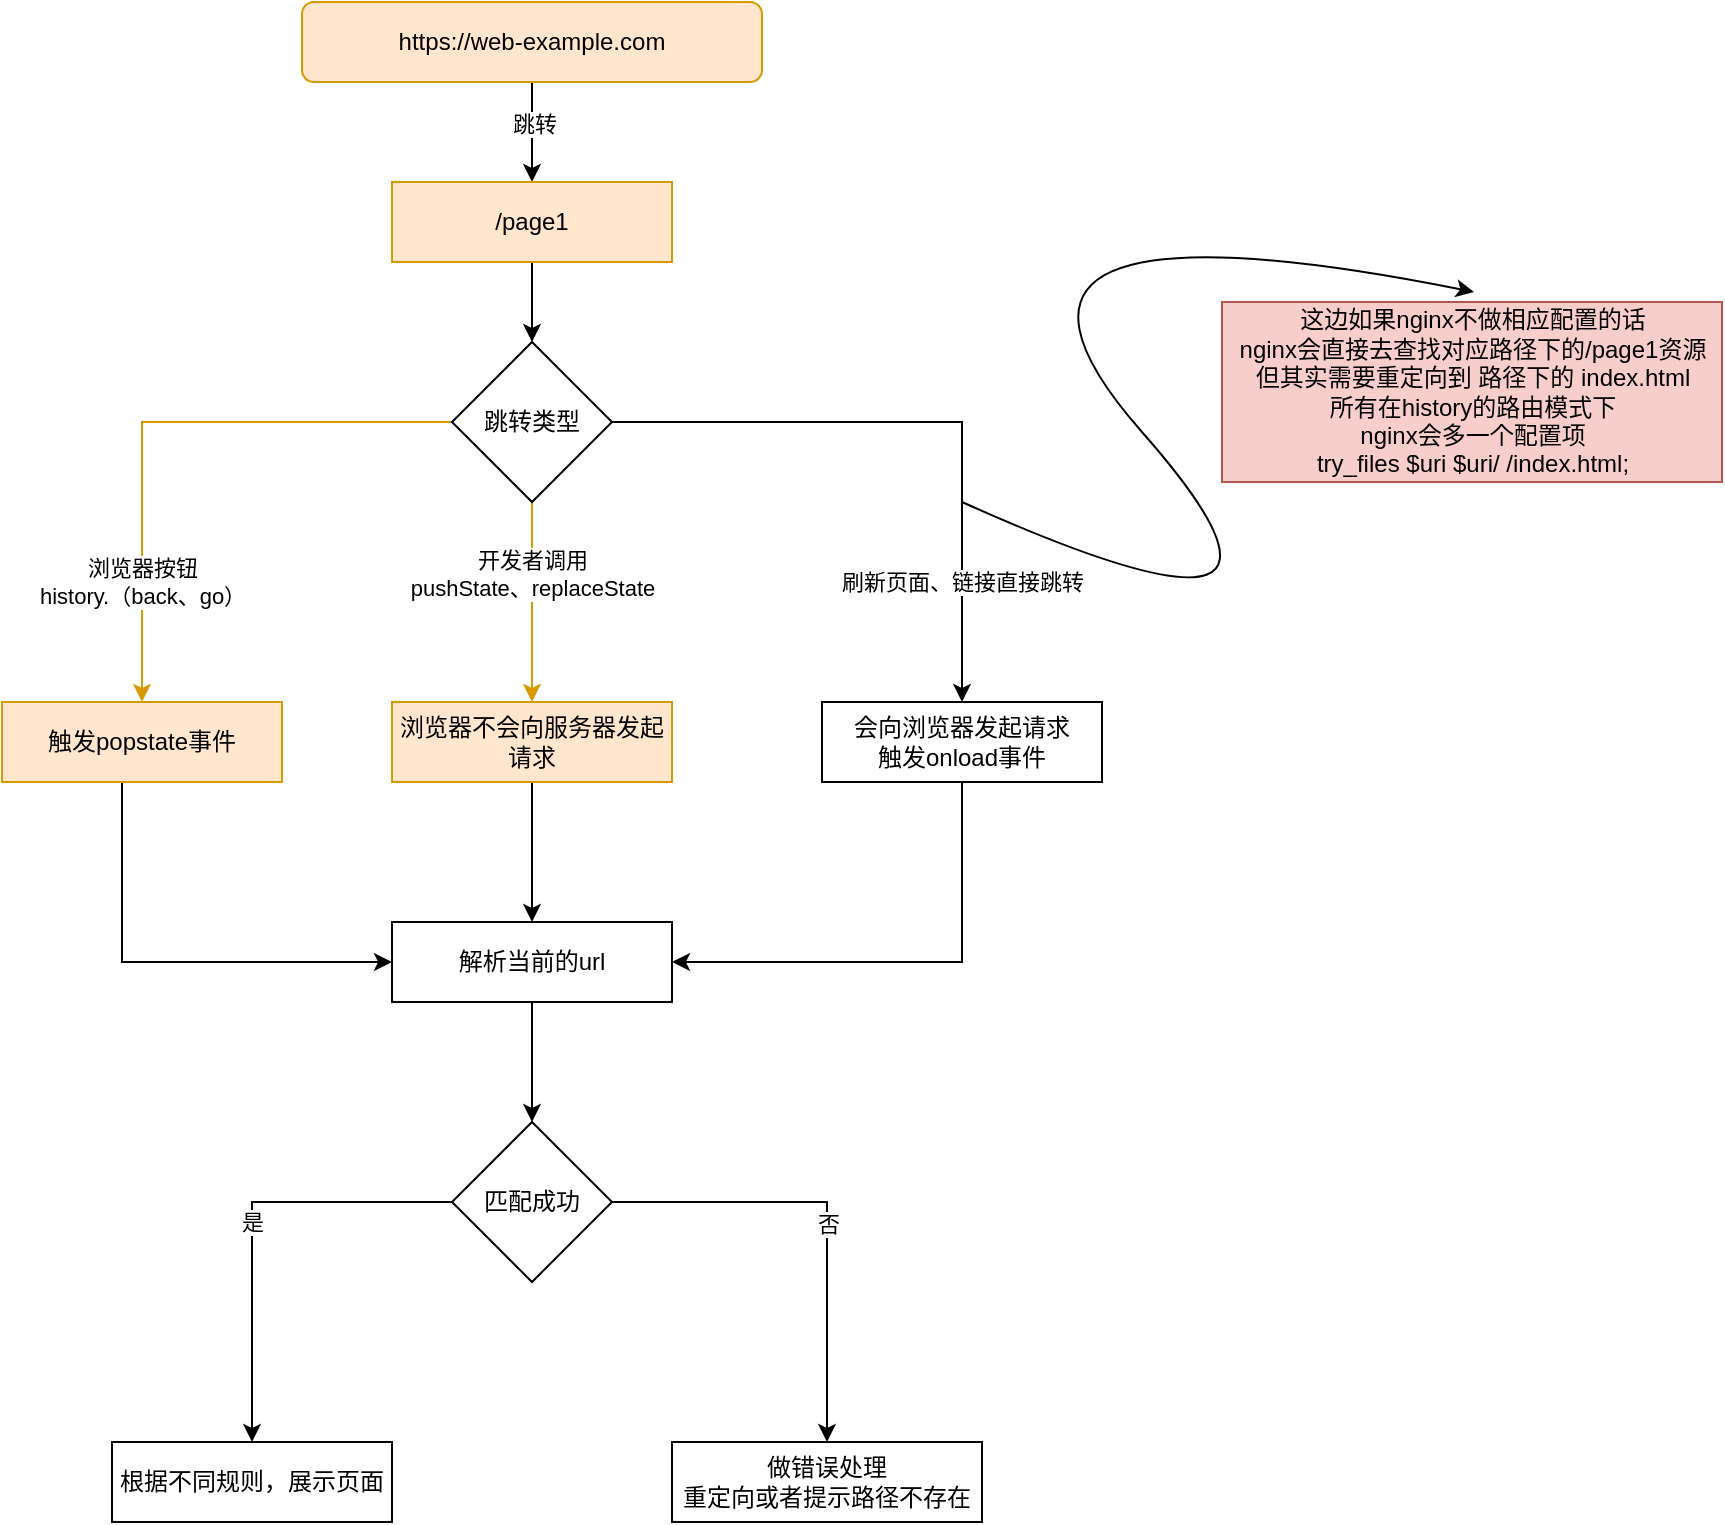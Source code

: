 <mxfile version="15.6.5" type="github">
  <diagram id="sG5X7FjF3BGRzyB1uHQa" name="第 1 页">
    <mxGraphModel dx="1542" dy="1129" grid="1" gridSize="10" guides="1" tooltips="1" connect="1" arrows="1" fold="1" page="1" pageScale="1" pageWidth="4681" pageHeight="3300" math="0" shadow="0">
      <root>
        <mxCell id="0" />
        <mxCell id="1" parent="0" />
        <mxCell id="onWissAV-Oo47wetuUlc-1" value="" style="edgeStyle=orthogonalEdgeStyle;rounded=0;orthogonalLoop=1;jettySize=auto;html=1;fontColor=default;strokeColor=default;labelBackgroundColor=default;" edge="1" parent="1" source="onWissAV-Oo47wetuUlc-3" target="onWissAV-Oo47wetuUlc-5">
          <mxGeometry relative="1" as="geometry" />
        </mxCell>
        <mxCell id="onWissAV-Oo47wetuUlc-2" value="跳转" style="edgeLabel;html=1;align=center;verticalAlign=middle;resizable=0;points=[];fontColor=default;" vertex="1" connectable="0" parent="onWissAV-Oo47wetuUlc-1">
          <mxGeometry x="-0.175" y="1" relative="1" as="geometry">
            <mxPoint as="offset" />
          </mxGeometry>
        </mxCell>
        <mxCell id="onWissAV-Oo47wetuUlc-3" value="https://web-example.com" style="rounded=1;whiteSpace=wrap;html=1;fillColor=#ffe6cc;strokeColor=#d79b00;fontColor=default;" vertex="1" parent="1">
          <mxGeometry x="570" y="170" width="230" height="40" as="geometry" />
        </mxCell>
        <mxCell id="onWissAV-Oo47wetuUlc-4" value="" style="edgeStyle=orthogonalEdgeStyle;rounded=0;orthogonalLoop=1;jettySize=auto;html=1;labelBackgroundColor=default;fontColor=default;strokeColor=default;" edge="1" parent="1" source="onWissAV-Oo47wetuUlc-5">
          <mxGeometry relative="1" as="geometry">
            <mxPoint x="685" y="340" as="targetPoint" />
          </mxGeometry>
        </mxCell>
        <mxCell id="onWissAV-Oo47wetuUlc-5" value="/page1" style="rounded=0;whiteSpace=wrap;html=1;strokeColor=#d79b00;fillColor=#ffe6cc;fontColor=default;" vertex="1" parent="1">
          <mxGeometry x="615" y="260" width="140" height="40" as="geometry" />
        </mxCell>
        <mxCell id="onWissAV-Oo47wetuUlc-30" value="" style="edgeStyle=orthogonalEdgeStyle;rounded=0;orthogonalLoop=1;jettySize=auto;html=1;fontColor=default;strokeColor=#d79b00;labelBackgroundColor=default;fillColor=#ffe6cc;" edge="1" parent="1" source="onWissAV-Oo47wetuUlc-28" target="onWissAV-Oo47wetuUlc-29">
          <mxGeometry relative="1" as="geometry" />
        </mxCell>
        <mxCell id="onWissAV-Oo47wetuUlc-31" value="开发者调用&lt;br&gt;pushState、replaceState" style="edgeLabel;html=1;align=center;verticalAlign=middle;resizable=0;points=[];fontColor=default;" vertex="1" connectable="0" parent="onWissAV-Oo47wetuUlc-30">
          <mxGeometry x="-0.28" relative="1" as="geometry">
            <mxPoint as="offset" />
          </mxGeometry>
        </mxCell>
        <mxCell id="onWissAV-Oo47wetuUlc-33" style="edgeStyle=orthogonalEdgeStyle;rounded=0;orthogonalLoop=1;jettySize=auto;html=1;entryX=0.5;entryY=0;entryDx=0;entryDy=0;labelBackgroundColor=default;fontColor=default;strokeColor=#d79b00;fillColor=#ffe6cc;" edge="1" parent="1" source="onWissAV-Oo47wetuUlc-28" target="onWissAV-Oo47wetuUlc-32">
          <mxGeometry relative="1" as="geometry" />
        </mxCell>
        <mxCell id="onWissAV-Oo47wetuUlc-35" value="浏览器按钮&lt;br&gt;history.（back、go）" style="edgeLabel;html=1;align=center;verticalAlign=middle;resizable=0;points=[];fontColor=default;labelBackgroundColor=default;" vertex="1" connectable="0" parent="onWissAV-Oo47wetuUlc-33">
          <mxGeometry x="0.498" y="1" relative="1" as="geometry">
            <mxPoint x="-1" y="14" as="offset" />
          </mxGeometry>
        </mxCell>
        <mxCell id="onWissAV-Oo47wetuUlc-37" style="edgeStyle=orthogonalEdgeStyle;rounded=0;orthogonalLoop=1;jettySize=auto;html=1;exitX=1;exitY=0.5;exitDx=0;exitDy=0;labelBackgroundColor=default;fontColor=default;strokeColor=default;" edge="1" parent="1" source="onWissAV-Oo47wetuUlc-28" target="onWissAV-Oo47wetuUlc-36">
          <mxGeometry relative="1" as="geometry" />
        </mxCell>
        <mxCell id="onWissAV-Oo47wetuUlc-38" value="刷新页面、链接直接跳转" style="edgeLabel;html=1;align=center;verticalAlign=middle;resizable=0;points=[];fontColor=default;labelBackgroundColor=default;" vertex="1" connectable="0" parent="onWissAV-Oo47wetuUlc-37">
          <mxGeometry x="0.708" y="2" relative="1" as="geometry">
            <mxPoint x="-2" y="-14" as="offset" />
          </mxGeometry>
        </mxCell>
        <mxCell id="onWissAV-Oo47wetuUlc-28" value="跳转类型" style="rhombus;whiteSpace=wrap;html=1;fontColor=default;strokeColor=default;fillColor=default;" vertex="1" parent="1">
          <mxGeometry x="645" y="340" width="80" height="80" as="geometry" />
        </mxCell>
        <mxCell id="onWissAV-Oo47wetuUlc-48" value="" style="edgeStyle=orthogonalEdgeStyle;rounded=0;orthogonalLoop=1;jettySize=auto;html=1;labelBackgroundColor=default;fontColor=default;strokeColor=default;" edge="1" parent="1" source="onWissAV-Oo47wetuUlc-29" target="onWissAV-Oo47wetuUlc-41">
          <mxGeometry relative="1" as="geometry" />
        </mxCell>
        <mxCell id="onWissAV-Oo47wetuUlc-29" value="浏览器不会向服务器发起请求" style="rounded=0;whiteSpace=wrap;html=1;fillColor=#ffe6cc;strokeColor=#d79b00;fontColor=default;" vertex="1" parent="1">
          <mxGeometry x="615" y="520" width="140" height="40" as="geometry" />
        </mxCell>
        <mxCell id="onWissAV-Oo47wetuUlc-52" style="edgeStyle=orthogonalEdgeStyle;rounded=0;orthogonalLoop=1;jettySize=auto;html=1;entryX=0;entryY=0.5;entryDx=0;entryDy=0;labelBackgroundColor=default;fontColor=default;strokeColor=default;" edge="1" parent="1" source="onWissAV-Oo47wetuUlc-32" target="onWissAV-Oo47wetuUlc-41">
          <mxGeometry relative="1" as="geometry">
            <Array as="points">
              <mxPoint x="480" y="650" />
            </Array>
          </mxGeometry>
        </mxCell>
        <mxCell id="onWissAV-Oo47wetuUlc-32" value="触发popstate事件" style="rounded=0;whiteSpace=wrap;html=1;fillColor=#ffe6cc;strokeColor=#d79b00;fontColor=default;" vertex="1" parent="1">
          <mxGeometry x="420" y="520" width="140" height="40" as="geometry" />
        </mxCell>
        <mxCell id="onWissAV-Oo47wetuUlc-53" style="edgeStyle=orthogonalEdgeStyle;rounded=0;orthogonalLoop=1;jettySize=auto;html=1;exitX=0.5;exitY=1;exitDx=0;exitDy=0;entryX=1;entryY=0.5;entryDx=0;entryDy=0;labelBackgroundColor=default;fontColor=default;strokeColor=default;" edge="1" parent="1" source="onWissAV-Oo47wetuUlc-36" target="onWissAV-Oo47wetuUlc-41">
          <mxGeometry relative="1" as="geometry" />
        </mxCell>
        <mxCell id="onWissAV-Oo47wetuUlc-36" value="会向浏览器发起请求&lt;br&gt;触发onload事件" style="rounded=0;whiteSpace=wrap;html=1;fillColor=default;strokeColor=default;fontColor=default;" vertex="1" parent="1">
          <mxGeometry x="830" y="520" width="140" height="40" as="geometry" />
        </mxCell>
        <mxCell id="onWissAV-Oo47wetuUlc-40" value="" style="edgeStyle=orthogonalEdgeStyle;rounded=0;orthogonalLoop=1;jettySize=auto;html=1;labelBackgroundColor=default;fontColor=default;strokeColor=default;" edge="1" parent="1" source="onWissAV-Oo47wetuUlc-41" target="onWissAV-Oo47wetuUlc-45">
          <mxGeometry relative="1" as="geometry" />
        </mxCell>
        <mxCell id="onWissAV-Oo47wetuUlc-41" value="解析当前的url" style="rounded=0;whiteSpace=wrap;html=1;fontColor=default;strokeColor=default;fillColor=default;" vertex="1" parent="1">
          <mxGeometry x="615" y="630" width="140" height="40" as="geometry" />
        </mxCell>
        <mxCell id="onWissAV-Oo47wetuUlc-42" value="是" style="edgeStyle=orthogonalEdgeStyle;rounded=0;orthogonalLoop=1;jettySize=auto;html=1;exitX=0;exitY=0.5;exitDx=0;exitDy=0;entryX=0.5;entryY=0;entryDx=0;entryDy=0;labelBackgroundColor=default;fontColor=default;strokeColor=default;" edge="1" parent="1" source="onWissAV-Oo47wetuUlc-45" target="onWissAV-Oo47wetuUlc-46">
          <mxGeometry relative="1" as="geometry" />
        </mxCell>
        <mxCell id="onWissAV-Oo47wetuUlc-43" style="edgeStyle=orthogonalEdgeStyle;rounded=0;orthogonalLoop=1;jettySize=auto;html=1;exitX=1;exitY=0.5;exitDx=0;exitDy=0;entryX=0.5;entryY=0;entryDx=0;entryDy=0;labelBackgroundColor=default;fontColor=default;strokeColor=default;" edge="1" parent="1" source="onWissAV-Oo47wetuUlc-45" target="onWissAV-Oo47wetuUlc-47">
          <mxGeometry relative="1" as="geometry" />
        </mxCell>
        <mxCell id="onWissAV-Oo47wetuUlc-44" value="否" style="edgeLabel;html=1;align=center;verticalAlign=middle;resizable=0;points=[];fontColor=default;labelBackgroundColor=default;" vertex="1" connectable="0" parent="onWissAV-Oo47wetuUlc-43">
          <mxGeometry x="0.077" y="3" relative="1" as="geometry">
            <mxPoint x="-3" y="-4" as="offset" />
          </mxGeometry>
        </mxCell>
        <mxCell id="onWissAV-Oo47wetuUlc-45" value="匹配成功" style="rhombus;whiteSpace=wrap;html=1;fontColor=default;strokeColor=default;fillColor=default;" vertex="1" parent="1">
          <mxGeometry x="645" y="730" width="80" height="80" as="geometry" />
        </mxCell>
        <mxCell id="onWissAV-Oo47wetuUlc-46" value="根据不同规则，展示页面" style="rounded=0;whiteSpace=wrap;html=1;fontColor=default;strokeColor=default;fillColor=default;" vertex="1" parent="1">
          <mxGeometry x="475" y="890" width="140" height="40" as="geometry" />
        </mxCell>
        <mxCell id="onWissAV-Oo47wetuUlc-47" value="做错误处理&lt;br&gt;重定向或者提示路径不存在" style="rounded=0;whiteSpace=wrap;html=1;fontColor=default;strokeColor=default;fillColor=default;" vertex="1" parent="1">
          <mxGeometry x="755" y="890" width="155" height="40" as="geometry" />
        </mxCell>
        <mxCell id="onWissAV-Oo47wetuUlc-49" value="这边如果nginx不做相应配置的话&lt;br&gt;nginx会直接去查找对应路径下的/page1资源&lt;br&gt;但其实需要重定向到 路径下的 index.html&lt;br&gt;所有在history的路由模式下&lt;br&gt;nginx会多一个配置项&lt;br&gt;try_files $uri $uri/ /index.html;&lt;br&gt;" style="text;html=1;align=center;verticalAlign=middle;resizable=0;points=[];autosize=1;strokeColor=#b85450;fillColor=#f8cecc;fontColor=default;" vertex="1" parent="1">
          <mxGeometry x="1030" y="320" width="250" height="90" as="geometry" />
        </mxCell>
        <mxCell id="onWissAV-Oo47wetuUlc-51" value="" style="curved=1;endArrow=classic;html=1;rounded=0;labelBackgroundColor=default;fontColor=default;strokeColor=default;entryX=0.504;entryY=-0.056;entryDx=0;entryDy=0;entryPerimeter=0;" edge="1" parent="1" target="onWissAV-Oo47wetuUlc-49">
          <mxGeometry width="50" height="50" relative="1" as="geometry">
            <mxPoint x="900" y="420" as="sourcePoint" />
            <mxPoint x="1100" y="460" as="targetPoint" />
            <Array as="points">
              <mxPoint x="1100" y="510" />
              <mxPoint x="880" y="260" />
            </Array>
          </mxGeometry>
        </mxCell>
      </root>
    </mxGraphModel>
  </diagram>
</mxfile>
